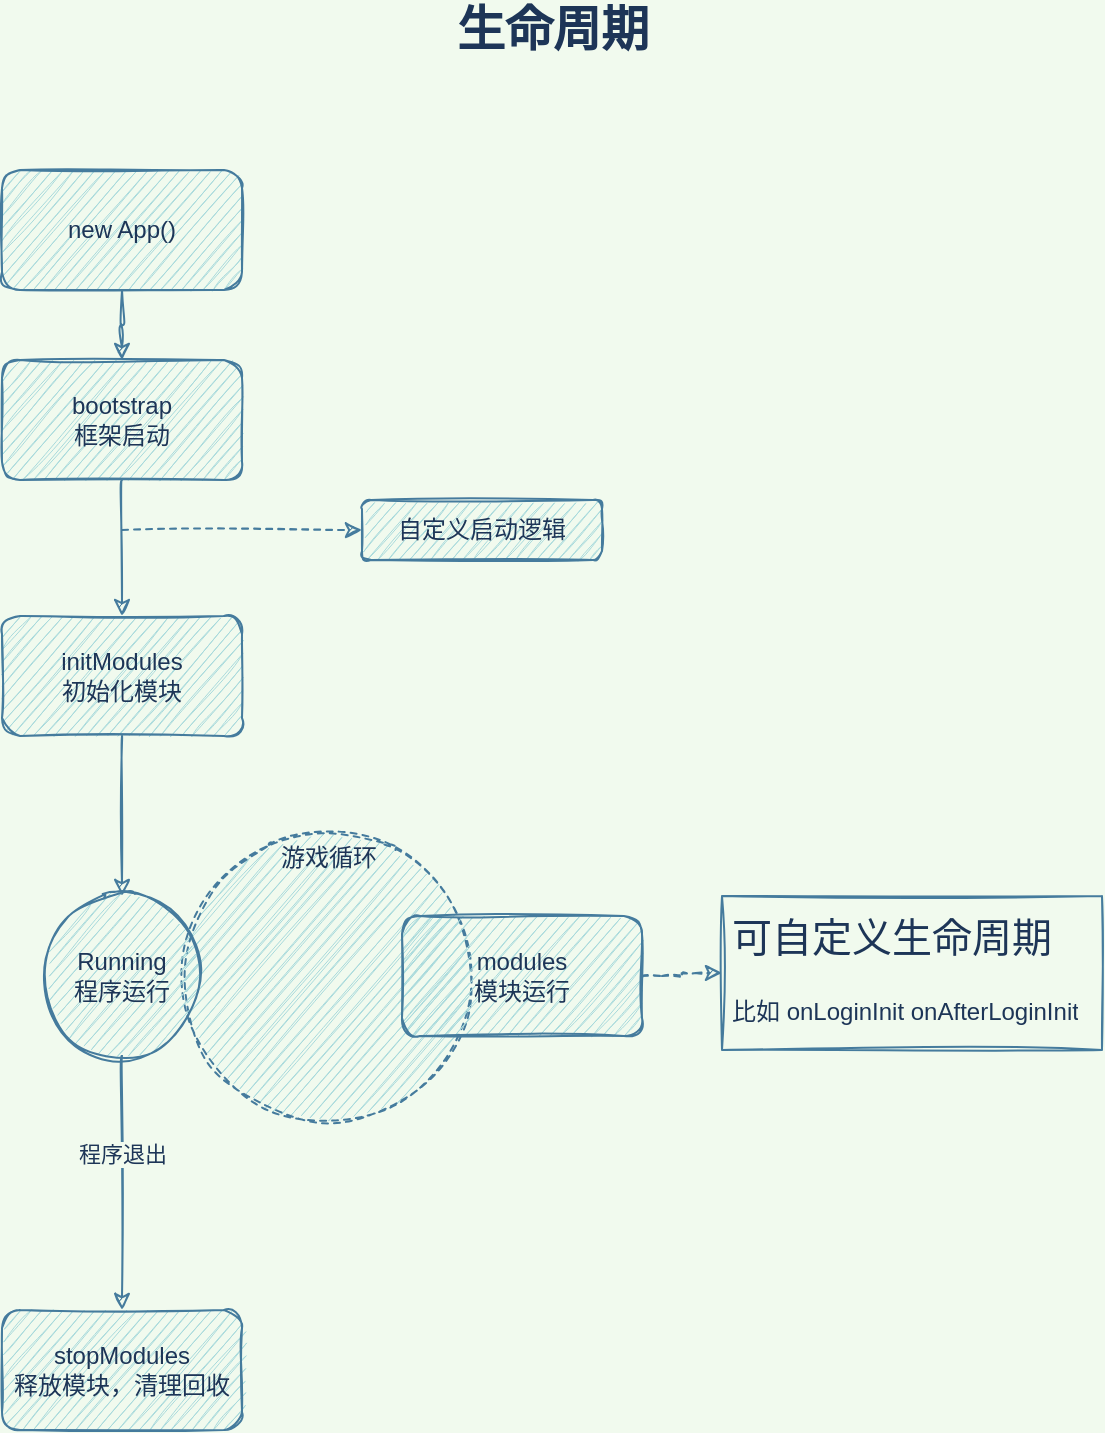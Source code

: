 <mxfile version="13.6.5">
    <diagram id="n8IkNKqlRHjCn264BWj0" name="第 1 页">
        <mxGraphModel dx="1276" dy="615" grid="1" gridSize="10" guides="1" tooltips="1" connect="1" arrows="1" fold="1" page="1" pageScale="1" pageWidth="1169" pageHeight="827" background="#F1FAEE" math="0" shadow="0">
            <root>
                <mxCell id="0"/>
                <mxCell id="1" parent="0"/>
                <mxCell id="DuhegT2qheu0G-dyjHkH-1" value="" style="ellipse;whiteSpace=wrap;html=1;aspect=fixed;dashed=1;sketch=1;fillColor=#A8DADC;strokeColor=#457B9D;fontColor=#1D3557;" parent="1" vertex="1">
                    <mxGeometry x="399" y="439.5" width="147" height="147" as="geometry"/>
                </mxCell>
                <mxCell id="DuhegT2qheu0G-dyjHkH-2" style="edgeStyle=orthogonalEdgeStyle;curved=1;rounded=0;orthogonalLoop=1;jettySize=auto;html=1;entryX=0.5;entryY=0;entryDx=0;entryDy=0;sketch=1;strokeColor=#457B9D;fontColor=#1D3557;labelBackgroundColor=#F1FAEE;" parent="1" source="DuhegT2qheu0G-dyjHkH-3" target="DuhegT2qheu0G-dyjHkH-5" edge="1">
                    <mxGeometry relative="1" as="geometry"/>
                </mxCell>
                <mxCell id="DuhegT2qheu0G-dyjHkH-3" value="new App()" style="rounded=1;whiteSpace=wrap;html=1;sketch=1;fillColor=#A8DADC;strokeColor=#457B9D;fontColor=#1D3557;" parent="1" vertex="1">
                    <mxGeometry x="310" y="110" width="120" height="60" as="geometry"/>
                </mxCell>
                <mxCell id="DuhegT2qheu0G-dyjHkH-4" style="edgeStyle=orthogonalEdgeStyle;curved=1;rounded=0;orthogonalLoop=1;jettySize=auto;html=1;sketch=1;strokeColor=#457B9D;fontColor=#1D3557;labelBackgroundColor=#F1FAEE;" parent="1" source="DuhegT2qheu0G-dyjHkH-5" target="DuhegT2qheu0G-dyjHkH-7" edge="1">
                    <mxGeometry relative="1" as="geometry"/>
                </mxCell>
                <mxCell id="DuhegT2qheu0G-dyjHkH-5" value="bootstrap&lt;br&gt;框架启动" style="rounded=1;whiteSpace=wrap;html=1;sketch=1;fillColor=#A8DADC;strokeColor=#457B9D;fontColor=#1D3557;" parent="1" vertex="1">
                    <mxGeometry x="310" y="205" width="120" height="60" as="geometry"/>
                </mxCell>
                <mxCell id="DuhegT2qheu0G-dyjHkH-6" style="edgeStyle=orthogonalEdgeStyle;curved=1;rounded=0;orthogonalLoop=1;jettySize=auto;html=1;entryX=0.5;entryY=0;entryDx=0;entryDy=0;sketch=1;strokeColor=#457B9D;fontColor=#1D3557;labelBackgroundColor=#F1FAEE;" parent="1" source="DuhegT2qheu0G-dyjHkH-7" target="DuhegT2qheu0G-dyjHkH-10" edge="1">
                    <mxGeometry relative="1" as="geometry"/>
                </mxCell>
                <mxCell id="DuhegT2qheu0G-dyjHkH-7" value="initModules&lt;br&gt;初始化模块" style="rounded=1;whiteSpace=wrap;html=1;sketch=1;fillColor=#A8DADC;strokeColor=#457B9D;fontColor=#1D3557;" parent="1" vertex="1">
                    <mxGeometry x="310" y="333" width="120" height="60" as="geometry"/>
                </mxCell>
                <mxCell id="DuhegT2qheu0G-dyjHkH-8" style="edgeStyle=orthogonalEdgeStyle;curved=1;rounded=0;orthogonalLoop=1;jettySize=auto;html=1;sketch=1;strokeColor=#457B9D;fontColor=#1D3557;labelBackgroundColor=#F1FAEE;" parent="1" source="DuhegT2qheu0G-dyjHkH-10" target="DuhegT2qheu0G-dyjHkH-13" edge="1">
                    <mxGeometry relative="1" as="geometry"/>
                </mxCell>
                <mxCell id="DuhegT2qheu0G-dyjHkH-9" value="程序退出" style="edgeLabel;html=1;align=center;verticalAlign=middle;resizable=0;points=[];sketch=1;fontColor=#1D3557;labelBackgroundColor=#F1FAEE;" parent="DuhegT2qheu0G-dyjHkH-8" vertex="1" connectable="0">
                    <mxGeometry x="-0.229" relative="1" as="geometry">
                        <mxPoint as="offset"/>
                    </mxGeometry>
                </mxCell>
                <mxCell id="DuhegT2qheu0G-dyjHkH-10" value="Running&lt;br&gt;程序运行" style="ellipse;whiteSpace=wrap;html=1;aspect=fixed;sketch=1;fillColor=#A8DADC;strokeColor=#457B9D;fontColor=#1D3557;" parent="1" vertex="1">
                    <mxGeometry x="330" y="473" width="80" height="80" as="geometry"/>
                </mxCell>
                <mxCell id="DuhegT2qheu0G-dyjHkH-11" style="edgeStyle=orthogonalEdgeStyle;curved=1;rounded=0;orthogonalLoop=1;jettySize=auto;html=1;dashed=1;entryX=0;entryY=0.5;entryDx=0;entryDy=0;sketch=1;strokeColor=#457B9D;fontColor=#1D3557;labelBackgroundColor=#F1FAEE;" parent="1" target="DuhegT2qheu0G-dyjHkH-12" edge="1">
                    <mxGeometry relative="1" as="geometry">
                        <mxPoint x="370" y="290" as="sourcePoint"/>
                        <mxPoint x="430" y="290" as="targetPoint"/>
                    </mxGeometry>
                </mxCell>
                <mxCell id="DuhegT2qheu0G-dyjHkH-12" value="自定义启动逻辑" style="rounded=1;whiteSpace=wrap;html=1;sketch=1;fillColor=#A8DADC;strokeColor=#457B9D;fontColor=#1D3557;" parent="1" vertex="1">
                    <mxGeometry x="490" y="275" width="120" height="30" as="geometry"/>
                </mxCell>
                <mxCell id="DuhegT2qheu0G-dyjHkH-13" value="stopModules&lt;br&gt;释放模块，清理回收" style="rounded=1;whiteSpace=wrap;html=1;sketch=1;fillColor=#A8DADC;strokeColor=#457B9D;fontColor=#1D3557;" parent="1" vertex="1">
                    <mxGeometry x="310" y="680" width="120" height="60" as="geometry"/>
                </mxCell>
                <mxCell id="DuhegT2qheu0G-dyjHkH-14" value="游戏循环" style="text;html=1;align=center;verticalAlign=middle;resizable=0;points=[];autosize=1;sketch=1;fontColor=#1D3557;" parent="1" vertex="1">
                    <mxGeometry x="442.5" y="444" width="60" height="20" as="geometry"/>
                </mxCell>
                <mxCell id="DuhegT2qheu0G-dyjHkH-15" style="edgeStyle=orthogonalEdgeStyle;rounded=1;orthogonalLoop=1;jettySize=auto;html=1;entryX=0;entryY=0.5;entryDx=0;entryDy=0;dashed=1;sketch=1;strokeColor=#457B9D;fontColor=#1D3557;labelBackgroundColor=#F1FAEE;" parent="1" source="DuhegT2qheu0G-dyjHkH-16" target="DuhegT2qheu0G-dyjHkH-17" edge="1">
                    <mxGeometry relative="1" as="geometry"/>
                </mxCell>
                <mxCell id="DuhegT2qheu0G-dyjHkH-16" value="modules&lt;br&gt;模块运行" style="rounded=1;whiteSpace=wrap;html=1;sketch=1;fillColor=#A8DADC;strokeColor=#457B9D;fontColor=#1D3557;" parent="1" vertex="1">
                    <mxGeometry x="510" y="483" width="120" height="60" as="geometry"/>
                </mxCell>
                <mxCell id="DuhegT2qheu0G-dyjHkH-17" value="&lt;h1&gt;&lt;font style=&quot;font-size: 20px ; font-weight: normal&quot;&gt;可自定义生命周期&lt;/font&gt;&lt;/h1&gt;&lt;p&gt;比如 onLoginInit onAfterLoginInit&lt;/p&gt;" style="text;html=1;fillColor=none;spacing=5;spacingTop=-20;whiteSpace=wrap;overflow=hidden;rounded=0;strokeColor=#457B9D;sketch=1;fontColor=#1D3557;" parent="1" vertex="1">
                    <mxGeometry x="670" y="473" width="190" height="77" as="geometry"/>
                </mxCell>
                <mxCell id="2" value="&lt;font style=&quot;font-size: 24px&quot;&gt;&lt;b&gt;生命周期&lt;/b&gt;&lt;/font&gt;" style="text;html=1;align=center;verticalAlign=middle;resizable=0;points=[];autosize=1;fontColor=#1D3557;" vertex="1" parent="1">
                    <mxGeometry x="530" y="30" width="110" height="20" as="geometry"/>
                </mxCell>
            </root>
        </mxGraphModel>
    </diagram>
</mxfile>